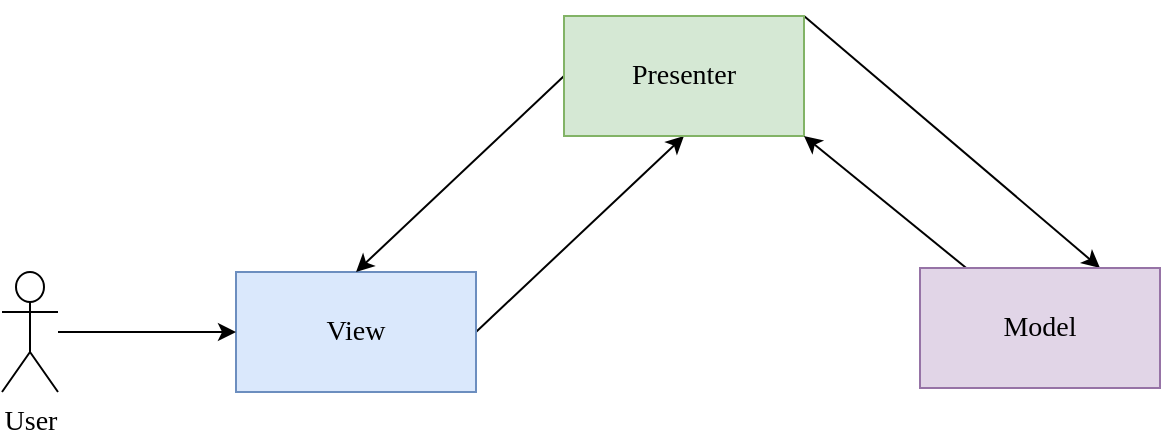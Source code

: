 <mxfile version="26.2.5">
  <diagram name="第 1 页" id="vYwCA7s9BO-Ozh3qObAB">
    <mxGraphModel dx="861" dy="766" grid="0" gridSize="10" guides="1" tooltips="1" connect="1" arrows="1" fold="1" page="1" pageScale="1" pageWidth="827" pageHeight="1169" math="0" shadow="0">
      <root>
        <mxCell id="0" />
        <mxCell id="1" parent="0" />
        <mxCell id="FHUY2O9uMSRHD8JQYp7l-26" style="rounded=0;orthogonalLoop=1;jettySize=auto;html=1;exitX=1;exitY=0.5;exitDx=0;exitDy=0;entryX=0.5;entryY=1;entryDx=0;entryDy=0;" edge="1" parent="1" source="FHUY2O9uMSRHD8JQYp7l-2" target="FHUY2O9uMSRHD8JQYp7l-9">
          <mxGeometry relative="1" as="geometry">
            <mxPoint x="340" y="481" as="targetPoint" />
          </mxGeometry>
        </mxCell>
        <mxCell id="FHUY2O9uMSRHD8JQYp7l-2" value="&lt;font&gt;View&lt;/font&gt;" style="rounded=0;whiteSpace=wrap;html=1;fontFamily=Times New Roman;fillColor=#dae8fc;strokeColor=#6c8ebf;fontSize=14;" vertex="1" parent="1">
          <mxGeometry x="139" y="532" width="120" height="60" as="geometry" />
        </mxCell>
        <mxCell id="FHUY2O9uMSRHD8JQYp7l-23" value="" style="edgeStyle=orthogonalEdgeStyle;rounded=0;orthogonalLoop=1;jettySize=auto;html=1;" edge="1" parent="1" source="FHUY2O9uMSRHD8JQYp7l-3" target="FHUY2O9uMSRHD8JQYp7l-2">
          <mxGeometry relative="1" as="geometry" />
        </mxCell>
        <mxCell id="FHUY2O9uMSRHD8JQYp7l-3" value="User" style="shape=umlActor;verticalLabelPosition=bottom;verticalAlign=top;html=1;outlineConnect=0;fontFamily=Times New Roman;fontSize=14;" vertex="1" parent="1">
          <mxGeometry x="22" y="532" width="28" height="60" as="geometry" />
        </mxCell>
        <mxCell id="FHUY2O9uMSRHD8JQYp7l-25" style="rounded=0;orthogonalLoop=1;jettySize=auto;html=1;entryX=0.5;entryY=0;entryDx=0;entryDy=0;exitX=0;exitY=0.5;exitDx=0;exitDy=0;" edge="1" parent="1" source="FHUY2O9uMSRHD8JQYp7l-9" target="FHUY2O9uMSRHD8JQYp7l-2">
          <mxGeometry relative="1" as="geometry" />
        </mxCell>
        <mxCell id="FHUY2O9uMSRHD8JQYp7l-28" style="rounded=0;orthogonalLoop=1;jettySize=auto;html=1;entryX=0.75;entryY=0;entryDx=0;entryDy=0;exitX=1;exitY=0;exitDx=0;exitDy=0;" edge="1" parent="1" source="FHUY2O9uMSRHD8JQYp7l-9" target="FHUY2O9uMSRHD8JQYp7l-10">
          <mxGeometry relative="1" as="geometry" />
        </mxCell>
        <mxCell id="FHUY2O9uMSRHD8JQYp7l-9" value="&lt;font&gt;Presenter&lt;/font&gt;" style="rounded=0;whiteSpace=wrap;html=1;fontFamily=Times New Roman;fillColor=#d5e8d4;strokeColor=#82b366;fontSize=14;" vertex="1" parent="1">
          <mxGeometry x="303" y="404" width="120" height="60" as="geometry" />
        </mxCell>
        <mxCell id="FHUY2O9uMSRHD8JQYp7l-27" style="rounded=0;orthogonalLoop=1;jettySize=auto;html=1;entryX=1;entryY=1;entryDx=0;entryDy=0;" edge="1" parent="1" source="FHUY2O9uMSRHD8JQYp7l-10" target="FHUY2O9uMSRHD8JQYp7l-9">
          <mxGeometry relative="1" as="geometry" />
        </mxCell>
        <mxCell id="FHUY2O9uMSRHD8JQYp7l-10" value="&lt;font&gt;Model&lt;/font&gt;" style="rounded=0;whiteSpace=wrap;html=1;fontFamily=Times New Roman;fillColor=#e1d5e7;strokeColor=#9673a6;fontSize=14;" vertex="1" parent="1">
          <mxGeometry x="481" y="530" width="120" height="60" as="geometry" />
        </mxCell>
      </root>
    </mxGraphModel>
  </diagram>
</mxfile>
